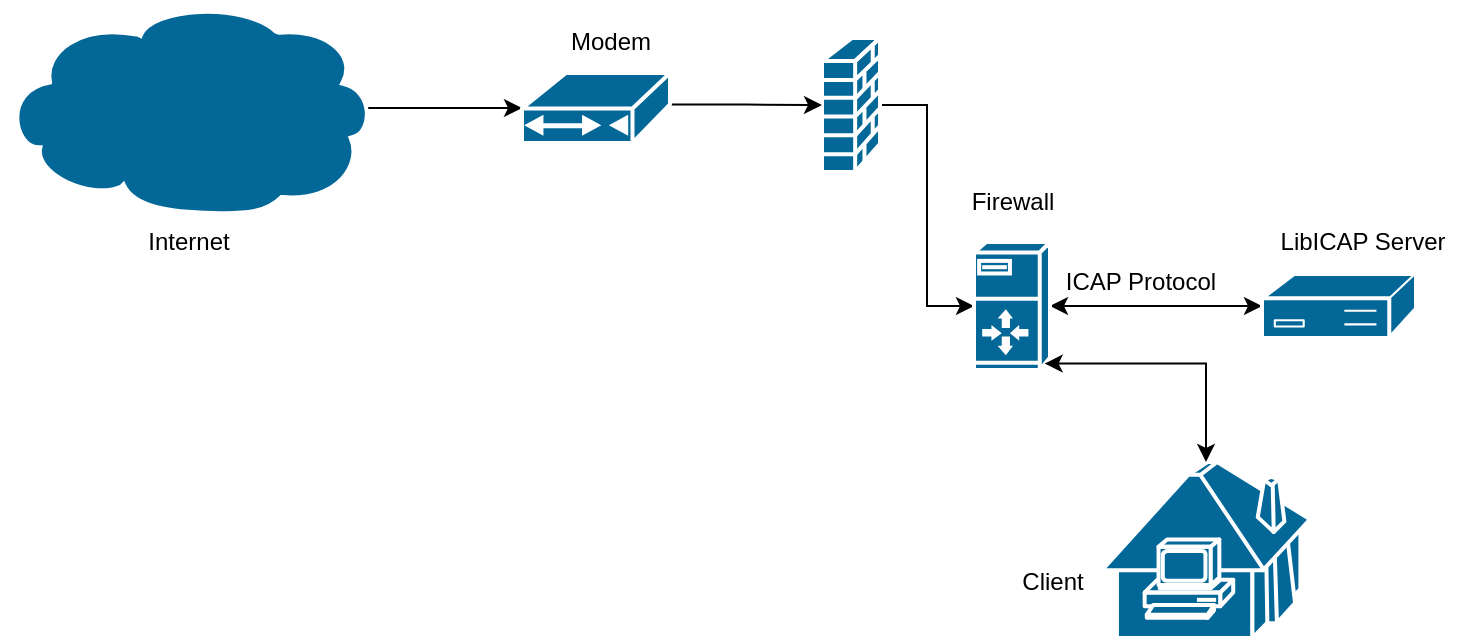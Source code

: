 <mxfile version="12.6.5" type="device"><diagram id="n8UUQimKQvqLkJJYWlQx" name="Page-1"><mxGraphModel dx="1086" dy="966" grid="1" gridSize="10" guides="1" tooltips="1" connect="1" arrows="1" fold="1" page="1" pageScale="1" pageWidth="850" pageHeight="1100" math="0" shadow="0"><root><mxCell id="0"/><mxCell id="1" parent="0"/><mxCell id="XjRrd0MhVrl2RSzy5YW6-9" style="edgeStyle=orthogonalEdgeStyle;rounded=0;orthogonalLoop=1;jettySize=auto;html=1;exitX=1;exitY=0.5;exitDx=0;exitDy=0;exitPerimeter=0;entryX=0;entryY=0.5;entryDx=0;entryDy=0;entryPerimeter=0;" edge="1" parent="1" source="XjRrd0MhVrl2RSzy5YW6-1" target="XjRrd0MhVrl2RSzy5YW6-3"><mxGeometry relative="1" as="geometry"/></mxCell><mxCell id="XjRrd0MhVrl2RSzy5YW6-1" value="" style="shape=mxgraph.cisco.security.firewall;html=1;pointerEvents=1;dashed=0;fillColor=#036897;strokeColor=#ffffff;strokeWidth=2;verticalLabelPosition=bottom;verticalAlign=top;align=center;outlineConnect=0;" vertex="1" parent="1"><mxGeometry x="450" y="138" width="29" height="67" as="geometry"/></mxCell><mxCell id="XjRrd0MhVrl2RSzy5YW6-2" value="" style="shape=mxgraph.cisco.buildings.telecommuter_house_pc;html=1;pointerEvents=1;dashed=0;fillColor=#036897;strokeColor=#ffffff;strokeWidth=2;verticalLabelPosition=bottom;verticalAlign=top;align=center;outlineConnect=0;" vertex="1" parent="1"><mxGeometry x="590" y="350" width="104" height="88" as="geometry"/></mxCell><mxCell id="XjRrd0MhVrl2RSzy5YW6-10" style="edgeStyle=orthogonalEdgeStyle;rounded=0;orthogonalLoop=1;jettySize=auto;html=1;exitX=1;exitY=0.5;exitDx=0;exitDy=0;exitPerimeter=0;startArrow=classic;startFill=1;" edge="1" parent="1" source="XjRrd0MhVrl2RSzy5YW6-3" target="XjRrd0MhVrl2RSzy5YW6-6"><mxGeometry relative="1" as="geometry"/></mxCell><mxCell id="XjRrd0MhVrl2RSzy5YW6-3" value="" style="shape=mxgraph.cisco.servers.server_with_router;html=1;pointerEvents=1;dashed=0;fillColor=#036897;strokeColor=#ffffff;strokeWidth=2;verticalLabelPosition=bottom;verticalAlign=top;align=center;outlineConnect=0;" vertex="1" parent="1"><mxGeometry x="526" y="240" width="38" height="64" as="geometry"/></mxCell><mxCell id="XjRrd0MhVrl2RSzy5YW6-7" style="edgeStyle=orthogonalEdgeStyle;rounded=0;orthogonalLoop=1;jettySize=auto;html=1;exitX=0.98;exitY=0.5;exitDx=0;exitDy=0;exitPerimeter=0;" edge="1" parent="1" source="XjRrd0MhVrl2RSzy5YW6-4" target="XjRrd0MhVrl2RSzy5YW6-5"><mxGeometry relative="1" as="geometry"/></mxCell><mxCell id="XjRrd0MhVrl2RSzy5YW6-4" value="Internet" style="shape=mxgraph.cisco.storage.cloud;html=1;pointerEvents=1;dashed=0;fillColor=#036897;strokeColor=#ffffff;strokeWidth=2;verticalLabelPosition=bottom;verticalAlign=top;align=center;outlineConnect=0;" vertex="1" parent="1"><mxGeometry x="40" y="120" width="186" height="106" as="geometry"/></mxCell><mxCell id="XjRrd0MhVrl2RSzy5YW6-8" style="edgeStyle=orthogonalEdgeStyle;rounded=0;orthogonalLoop=1;jettySize=auto;html=1;exitX=1;exitY=0.45;exitDx=0;exitDy=0;exitPerimeter=0;" edge="1" parent="1" source="XjRrd0MhVrl2RSzy5YW6-5" target="XjRrd0MhVrl2RSzy5YW6-1"><mxGeometry relative="1" as="geometry"/></mxCell><mxCell id="XjRrd0MhVrl2RSzy5YW6-5" value="" style="shape=mxgraph.cisco.modems_and_phones.cable_modem;html=1;pointerEvents=1;dashed=0;fillColor=#036897;strokeColor=#ffffff;strokeWidth=2;verticalLabelPosition=bottom;verticalAlign=top;align=center;outlineConnect=0;" vertex="1" parent="1"><mxGeometry x="300" y="155.5" width="74" height="35" as="geometry"/></mxCell><mxCell id="XjRrd0MhVrl2RSzy5YW6-11" style="edgeStyle=orthogonalEdgeStyle;rounded=0;orthogonalLoop=1;jettySize=auto;html=1;entryX=0.5;entryY=0;entryDx=0;entryDy=0;entryPerimeter=0;strokeColor=#000000;startArrow=classic;startFill=1;exitX=0.93;exitY=0.95;exitDx=0;exitDy=0;exitPerimeter=0;" edge="1" parent="1" source="XjRrd0MhVrl2RSzy5YW6-3" target="XjRrd0MhVrl2RSzy5YW6-2"><mxGeometry relative="1" as="geometry"/></mxCell><mxCell id="XjRrd0MhVrl2RSzy5YW6-6" value="" style="shape=mxgraph.cisco.controllers_and_modules.3174_(desktop)_cluster_controller;html=1;pointerEvents=1;dashed=0;fillColor=#036897;strokeColor=#ffffff;strokeWidth=2;verticalLabelPosition=bottom;verticalAlign=top;align=center;outlineConnect=0;" vertex="1" parent="1"><mxGeometry x="670" y="256" width="77" height="32" as="geometry"/></mxCell><mxCell id="XjRrd0MhVrl2RSzy5YW6-12" value="ICAP Protocol" style="text;html=1;align=center;verticalAlign=middle;resizable=0;points=[];autosize=1;" vertex="1" parent="1"><mxGeometry x="564" y="250" width="90" height="20" as="geometry"/></mxCell><mxCell id="XjRrd0MhVrl2RSzy5YW6-13" value="Client" style="text;html=1;align=center;verticalAlign=middle;resizable=0;points=[];autosize=1;" vertex="1" parent="1"><mxGeometry x="540" y="400" width="50" height="20" as="geometry"/></mxCell><mxCell id="XjRrd0MhVrl2RSzy5YW6-14" value="LibICAP Server" style="text;html=1;align=center;verticalAlign=middle;resizable=0;points=[];autosize=1;" vertex="1" parent="1"><mxGeometry x="670" y="230" width="100" height="20" as="geometry"/></mxCell><mxCell id="XjRrd0MhVrl2RSzy5YW6-18" value="Firewall" style="text;html=1;align=center;verticalAlign=middle;resizable=0;points=[];autosize=1;" vertex="1" parent="1"><mxGeometry x="515" y="210" width="60" height="20" as="geometry"/></mxCell><mxCell id="XjRrd0MhVrl2RSzy5YW6-19" value="Modem" style="text;html=1;align=center;verticalAlign=middle;resizable=0;points=[];autosize=1;" vertex="1" parent="1"><mxGeometry x="314" y="130" width="60" height="20" as="geometry"/></mxCell></root></mxGraphModel></diagram></mxfile>